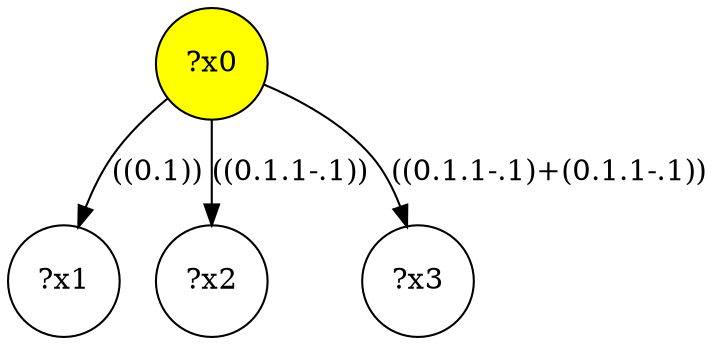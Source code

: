 digraph g {
	x0 [fillcolor="yellow", style="filled," shape=circle, label="?x0"];
	x1 [shape=circle, label="?x1"];
	x0 -> x1 [label="((0.1))"];
	x2 [shape=circle, label="?x2"];
	x0 -> x2 [label="((0.1.1-.1))"];
	x3 [shape=circle, label="?x3"];
	x0 -> x3 [label="((0.1.1-.1)+(0.1.1-.1))"];
}
